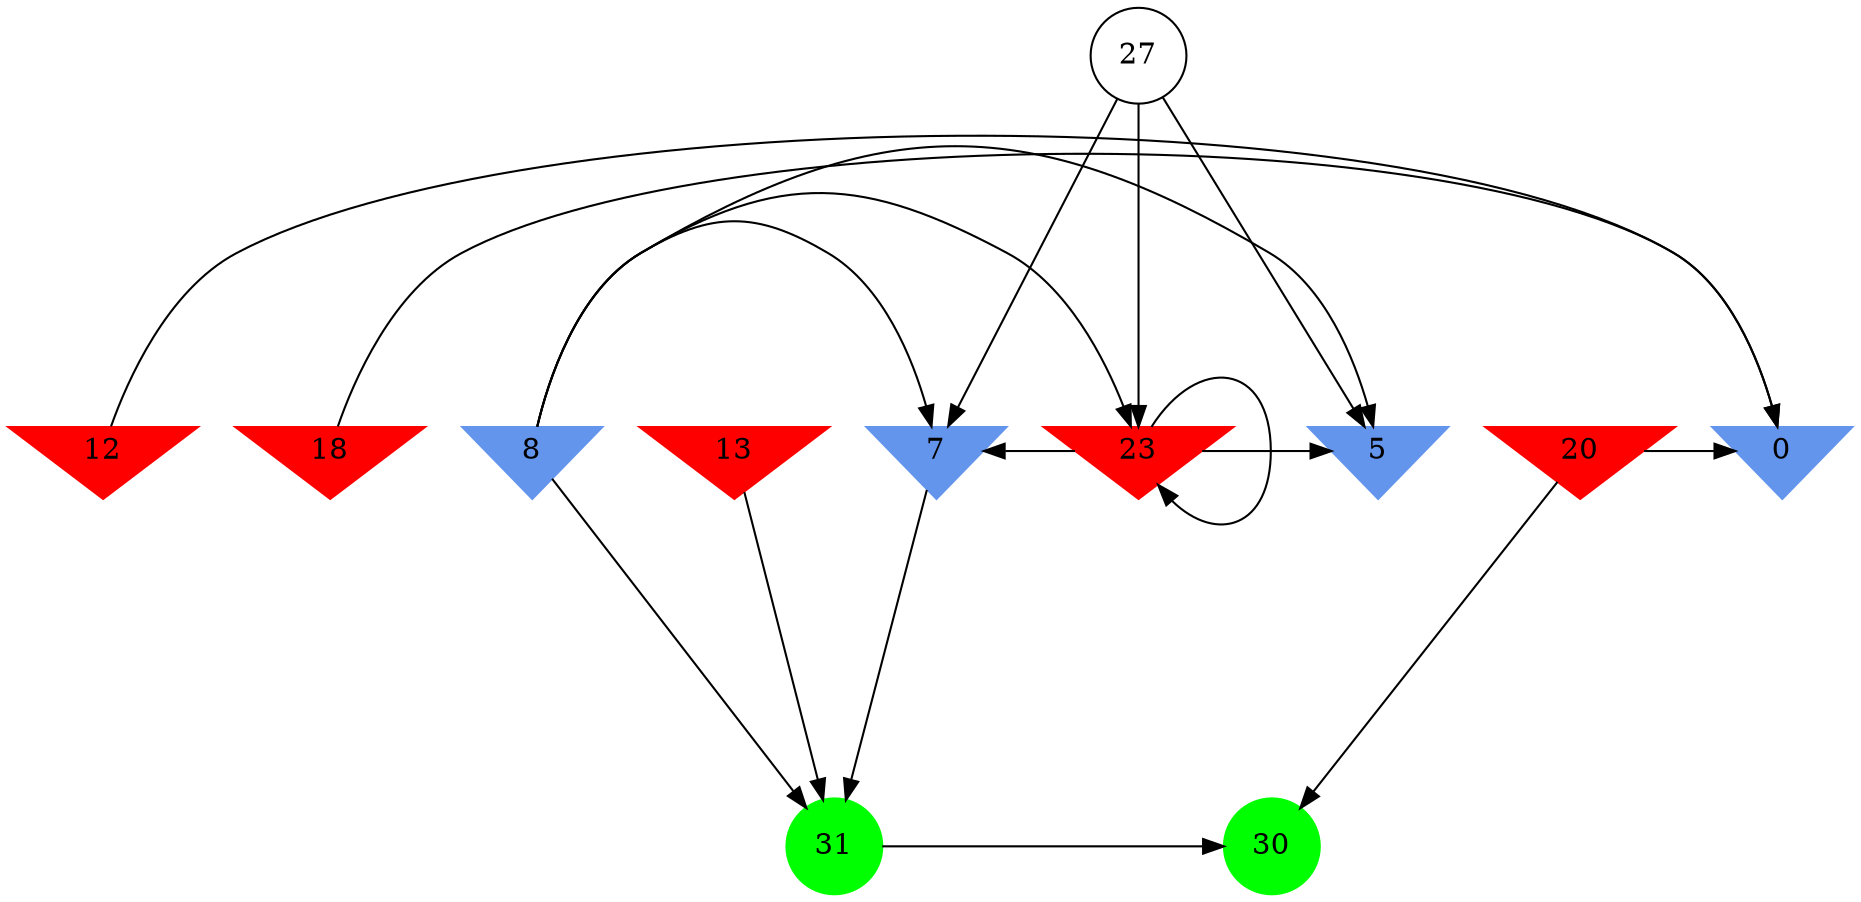 digraph brain {
	ranksep=2.0;
	0 [shape=invtriangle,style=filled,color=cornflowerblue];
	5 [shape=invtriangle,style=filled,color=cornflowerblue];
	7 [shape=invtriangle,style=filled,color=cornflowerblue];
	8 [shape=invtriangle,style=filled,color=cornflowerblue];
	12 [shape=invtriangle,style=filled,color=red];
	13 [shape=invtriangle,style=filled,color=red];
	18 [shape=invtriangle,style=filled,color=red];
	20 [shape=invtriangle,style=filled,color=red];
	23 [shape=invtriangle,style=filled,color=red];
	27 [shape=circle,color=black];
	30 [shape=circle,style=filled,color=green];
	31 [shape=circle,style=filled,color=green];
	23	->	23;
	23	->	5;
	23	->	7;
	27	->	23;
	27	->	5;
	27	->	7;
	8	->	23;
	8	->	5;
	8	->	7;
	12	->	0;
	20	->	0;
	18	->	0;
	31	->	30;
	20	->	30;
	7	->	31;
	8	->	31;
	13	->	31;
	{ rank=same; 0; 5; 7; 8; 12; 13; 18; 20; 23; }
	{ rank=same; 27; }
	{ rank=same; 30; 31; }
}
